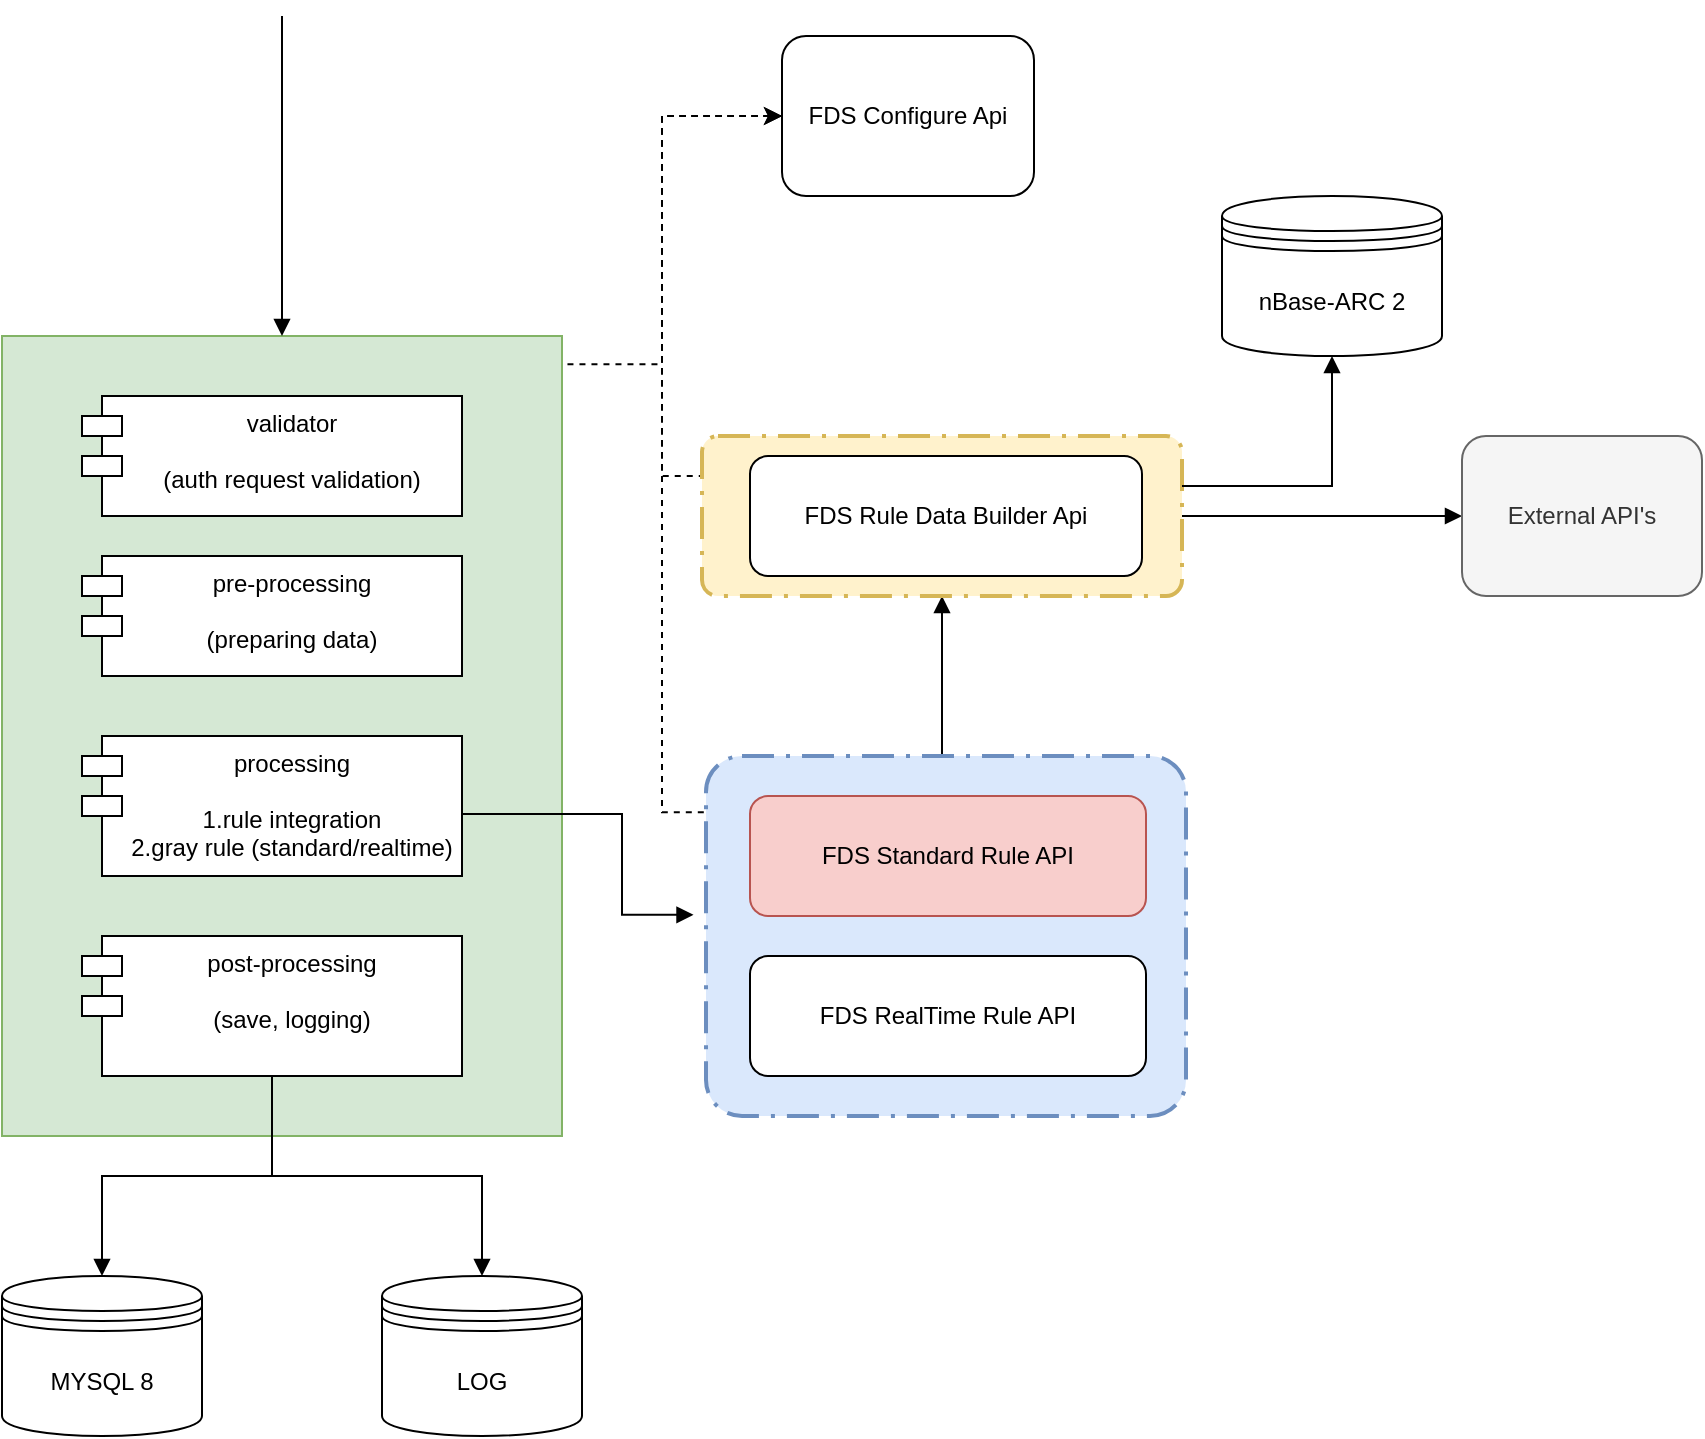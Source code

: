 <mxfile version="15.9.1" type="github">
  <diagram id="mE28kNxgSdMspop8lVdW" name="Page-1">
    <mxGraphModel dx="2066" dy="1078" grid="1" gridSize="10" guides="1" tooltips="1" connect="1" arrows="1" fold="1" page="1" pageScale="1" pageWidth="980" pageHeight="1390" math="0" shadow="0">
      <root>
        <mxCell id="0" />
        <mxCell id="1" parent="0" />
        <mxCell id="kTvCtjAMfttdh1AB2isz-2" style="edgeStyle=orthogonalEdgeStyle;rounded=0;orthogonalLoop=1;jettySize=auto;html=1;entryX=0;entryY=0.25;entryDx=0;entryDy=0;dashed=1;startArrow=classic;startFill=1;endArrow=none;endFill=0;" edge="1" parent="1" source="kTvCtjAMfttdh1AB2isz-15" target="kTvCtjAMfttdh1AB2isz-10">
          <mxGeometry relative="1" as="geometry">
            <Array as="points">
              <mxPoint x="420" y="120" />
              <mxPoint x="420" y="300" />
            </Array>
          </mxGeometry>
        </mxCell>
        <mxCell id="kTvCtjAMfttdh1AB2isz-3" style="edgeStyle=orthogonalEdgeStyle;rounded=0;orthogonalLoop=1;jettySize=auto;html=1;entryX=0;entryY=0.156;entryDx=0;entryDy=0;entryPerimeter=0;endArrow=none;endFill=0;dashed=1;" edge="1" parent="1" source="kTvCtjAMfttdh1AB2isz-15" target="kTvCtjAMfttdh1AB2isz-8">
          <mxGeometry relative="1" as="geometry">
            <Array as="points">
              <mxPoint x="420" y="120" />
              <mxPoint x="420" y="468" />
            </Array>
          </mxGeometry>
        </mxCell>
        <mxCell id="kTvCtjAMfttdh1AB2isz-4" value="" style="rounded=0;whiteSpace=wrap;html=1;fillColor=#d5e8d4;strokeColor=#82b366;" vertex="1" parent="1">
          <mxGeometry x="90" y="230" width="280" height="400" as="geometry" />
        </mxCell>
        <mxCell id="kTvCtjAMfttdh1AB2isz-5" style="edgeStyle=orthogonalEdgeStyle;rounded=0;orthogonalLoop=1;jettySize=auto;html=1;entryX=0.5;entryY=0;entryDx=0;entryDy=0;startArrow=none;startFill=0;endArrow=block;endFill=1;exitX=0.5;exitY=1;exitDx=0;exitDy=0;" edge="1" parent="1" source="kTvCtjAMfttdh1AB2isz-19" target="kTvCtjAMfttdh1AB2isz-25">
          <mxGeometry relative="1" as="geometry" />
        </mxCell>
        <mxCell id="kTvCtjAMfttdh1AB2isz-6" style="edgeStyle=orthogonalEdgeStyle;rounded=0;orthogonalLoop=1;jettySize=auto;html=1;entryX=0.5;entryY=0;entryDx=0;entryDy=0;startArrow=none;startFill=0;endArrow=block;endFill=1;" edge="1" parent="1" source="kTvCtjAMfttdh1AB2isz-19" target="kTvCtjAMfttdh1AB2isz-26">
          <mxGeometry relative="1" as="geometry" />
        </mxCell>
        <mxCell id="kTvCtjAMfttdh1AB2isz-7" style="edgeStyle=orthogonalEdgeStyle;rounded=0;orthogonalLoop=1;jettySize=auto;html=1;endArrow=block;endFill=1;entryX=0.5;entryY=1;entryDx=0;entryDy=0;" edge="1" parent="1" source="kTvCtjAMfttdh1AB2isz-8" target="kTvCtjAMfttdh1AB2isz-10">
          <mxGeometry relative="1" as="geometry">
            <Array as="points">
              <mxPoint x="560" y="420" />
              <mxPoint x="560" y="420" />
            </Array>
          </mxGeometry>
        </mxCell>
        <mxCell id="kTvCtjAMfttdh1AB2isz-8" value="" style="rounded=1;arcSize=10;dashed=1;strokeColor=#6c8ebf;fillColor=#dae8fc;dashPattern=8 3 1 3;strokeWidth=2;" vertex="1" parent="1">
          <mxGeometry x="442" y="440" width="240" height="180" as="geometry" />
        </mxCell>
        <mxCell id="kTvCtjAMfttdh1AB2isz-9" style="edgeStyle=orthogonalEdgeStyle;rounded=0;orthogonalLoop=1;jettySize=auto;html=1;exitX=1;exitY=0.5;exitDx=0;exitDy=0;startArrow=none;startFill=0;endArrow=block;endFill=1;" edge="1" parent="1" source="kTvCtjAMfttdh1AB2isz-11">
          <mxGeometry relative="1" as="geometry">
            <mxPoint x="820" y="320" as="targetPoint" />
          </mxGeometry>
        </mxCell>
        <mxCell id="kTvCtjAMfttdh1AB2isz-10" value="" style="rounded=1;arcSize=10;dashed=1;strokeColor=#d6b656;fillColor=#fff2cc;dashPattern=8 3 1 3;strokeWidth=2;" vertex="1" parent="1">
          <mxGeometry x="440" y="280" width="240" height="80" as="geometry" />
        </mxCell>
        <mxCell id="kTvCtjAMfttdh1AB2isz-11" value="FDS Rule Data Builder Api" style="rounded=1;whiteSpace=wrap;html=1;" vertex="1" parent="1">
          <mxGeometry x="464" y="290" width="196" height="60" as="geometry" />
        </mxCell>
        <mxCell id="kTvCtjAMfttdh1AB2isz-12" value="FDS RealTime Rule API" style="rounded=1;whiteSpace=wrap;html=1;" vertex="1" parent="1">
          <mxGeometry x="464" y="540" width="198" height="60" as="geometry" />
        </mxCell>
        <mxCell id="kTvCtjAMfttdh1AB2isz-13" value="FDS Standard Rule API" style="rounded=1;whiteSpace=wrap;html=1;fillColor=#f8cecc;strokeColor=#b85450;" vertex="1" parent="1">
          <mxGeometry x="464" y="460" width="198" height="60" as="geometry" />
        </mxCell>
        <mxCell id="kTvCtjAMfttdh1AB2isz-14" style="edgeStyle=orthogonalEdgeStyle;rounded=0;orthogonalLoop=1;jettySize=auto;html=1;entryX=1;entryY=0.132;entryDx=0;entryDy=0;entryPerimeter=0;startArrow=classic;startFill=1;endArrow=none;endFill=0;dashed=1;exitX=0;exitY=0.5;exitDx=0;exitDy=0;" edge="1" parent="1" source="kTvCtjAMfttdh1AB2isz-15">
          <mxGeometry relative="1" as="geometry">
            <mxPoint x="503" y="120" as="sourcePoint" />
            <mxPoint x="370" y="244.12" as="targetPoint" />
            <Array as="points">
              <mxPoint x="420" y="120" />
              <mxPoint x="420" y="244" />
            </Array>
          </mxGeometry>
        </mxCell>
        <mxCell id="kTvCtjAMfttdh1AB2isz-15" value="FDS Configure Api" style="rounded=1;whiteSpace=wrap;html=1;" vertex="1" parent="1">
          <mxGeometry x="480" y="80" width="126" height="80" as="geometry" />
        </mxCell>
        <mxCell id="kTvCtjAMfttdh1AB2isz-16" value="pre-processing&#xa;&#xa;(preparing data)&#xa;&#xa;&#xa;&#xa;&#xa;&#xa;&#xa; " style="shape=module;align=left;spacingLeft=20;align=center;verticalAlign=top;" vertex="1" parent="1">
          <mxGeometry x="130" y="340" width="190" height="60" as="geometry" />
        </mxCell>
        <mxCell id="kTvCtjAMfttdh1AB2isz-17" style="edgeStyle=orthogonalEdgeStyle;rounded=0;orthogonalLoop=1;jettySize=auto;html=1;entryX=-0.026;entryY=0.441;entryDx=0;entryDy=0;entryPerimeter=0;endArrow=block;endFill=1;" edge="1" parent="1" source="kTvCtjAMfttdh1AB2isz-18" target="kTvCtjAMfttdh1AB2isz-8">
          <mxGeometry relative="1" as="geometry">
            <Array as="points">
              <mxPoint x="400" y="469" />
              <mxPoint x="400" y="519" />
            </Array>
          </mxGeometry>
        </mxCell>
        <mxCell id="kTvCtjAMfttdh1AB2isz-18" value="processing&#xa;&#xa;1.rule integration&#xa;2.gray rule (standard/realtime)" style="shape=module;align=left;spacingLeft=20;align=center;verticalAlign=top;" vertex="1" parent="1">
          <mxGeometry x="130" y="430" width="190" height="70" as="geometry" />
        </mxCell>
        <mxCell id="kTvCtjAMfttdh1AB2isz-19" value="post-processing&#xa;&#xa;(save, logging)" style="shape=module;align=left;spacingLeft=20;align=center;verticalAlign=top;" vertex="1" parent="1">
          <mxGeometry x="130" y="530" width="190" height="70" as="geometry" />
        </mxCell>
        <mxCell id="kTvCtjAMfttdh1AB2isz-20" style="edgeStyle=orthogonalEdgeStyle;rounded=0;orthogonalLoop=1;jettySize=auto;html=1;startArrow=block;startFill=1;endArrow=none;endFill=0;" edge="1" parent="1">
          <mxGeometry relative="1" as="geometry">
            <mxPoint x="230" y="70" as="targetPoint" />
            <mxPoint x="230" y="230" as="sourcePoint" />
          </mxGeometry>
        </mxCell>
        <mxCell id="kTvCtjAMfttdh1AB2isz-21" value="validator&#xa;&#xa;(auth request validation)&#xa;&#xa;&#xa;&#xa;&#xa;&#xa;&#xa; " style="shape=module;align=left;spacingLeft=20;align=center;verticalAlign=top;" vertex="1" parent="1">
          <mxGeometry x="130" y="260" width="190" height="60" as="geometry" />
        </mxCell>
        <mxCell id="kTvCtjAMfttdh1AB2isz-22" style="edgeStyle=orthogonalEdgeStyle;rounded=0;orthogonalLoop=1;jettySize=auto;html=1;exitX=0.5;exitY=1;exitDx=0;exitDy=0;startArrow=block;startFill=1;endArrow=none;endFill=0;" edge="1" parent="1" source="kTvCtjAMfttdh1AB2isz-23">
          <mxGeometry relative="1" as="geometry">
            <mxPoint x="680" y="305" as="targetPoint" />
            <Array as="points">
              <mxPoint x="755" y="305" />
            </Array>
          </mxGeometry>
        </mxCell>
        <mxCell id="kTvCtjAMfttdh1AB2isz-23" value="nBase-ARC 2" style="shape=datastore;whiteSpace=wrap;html=1;" vertex="1" parent="1">
          <mxGeometry x="700" y="160" width="110" height="80" as="geometry" />
        </mxCell>
        <mxCell id="kTvCtjAMfttdh1AB2isz-24" value="External API&#39;s" style="rounded=1;whiteSpace=wrap;html=1;fillColor=#f5f5f5;strokeColor=#666666;fontColor=#333333;" vertex="1" parent="1">
          <mxGeometry x="820" y="280" width="120" height="80" as="geometry" />
        </mxCell>
        <mxCell id="kTvCtjAMfttdh1AB2isz-25" value="MYSQL 8" style="shape=datastore;whiteSpace=wrap;html=1;" vertex="1" parent="1">
          <mxGeometry x="90" y="700" width="100" height="80" as="geometry" />
        </mxCell>
        <mxCell id="kTvCtjAMfttdh1AB2isz-26" value="LOG" style="shape=datastore;whiteSpace=wrap;html=1;" vertex="1" parent="1">
          <mxGeometry x="280" y="700" width="100" height="80" as="geometry" />
        </mxCell>
      </root>
    </mxGraphModel>
  </diagram>
</mxfile>
